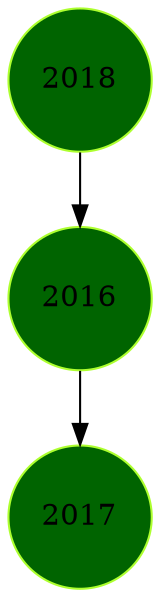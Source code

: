 digraph List {
rankdir=TB;node [shape = circle, color=greenyellow , style=filled, fillcolor=darkgreen];Node2016[label="2016"]
Node2017[label="2017"]
Node2018[label="2018"]

Node2016->Node2017;
Node2018->Node2016;

}